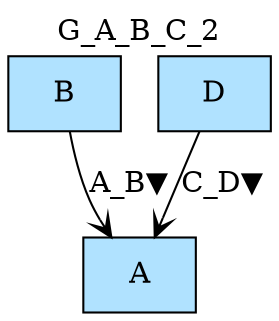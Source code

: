 digraph {graph[label=G_A_B_C_2,labelloc=tl,labelfontsize=12];
"B"[shape=box,fillcolor=lightskyblue1,style = filled,label="B"];
"D"[shape=box,fillcolor=lightskyblue1,style = filled,label="D"];
"A"[shape=box,fillcolor=lightskyblue1,style = filled,label="A"];

"B"->"A"[label="A_B▼",arrowhead=vee];
"D"->"A"[label="C_D▼",arrowhead=vee];
}
